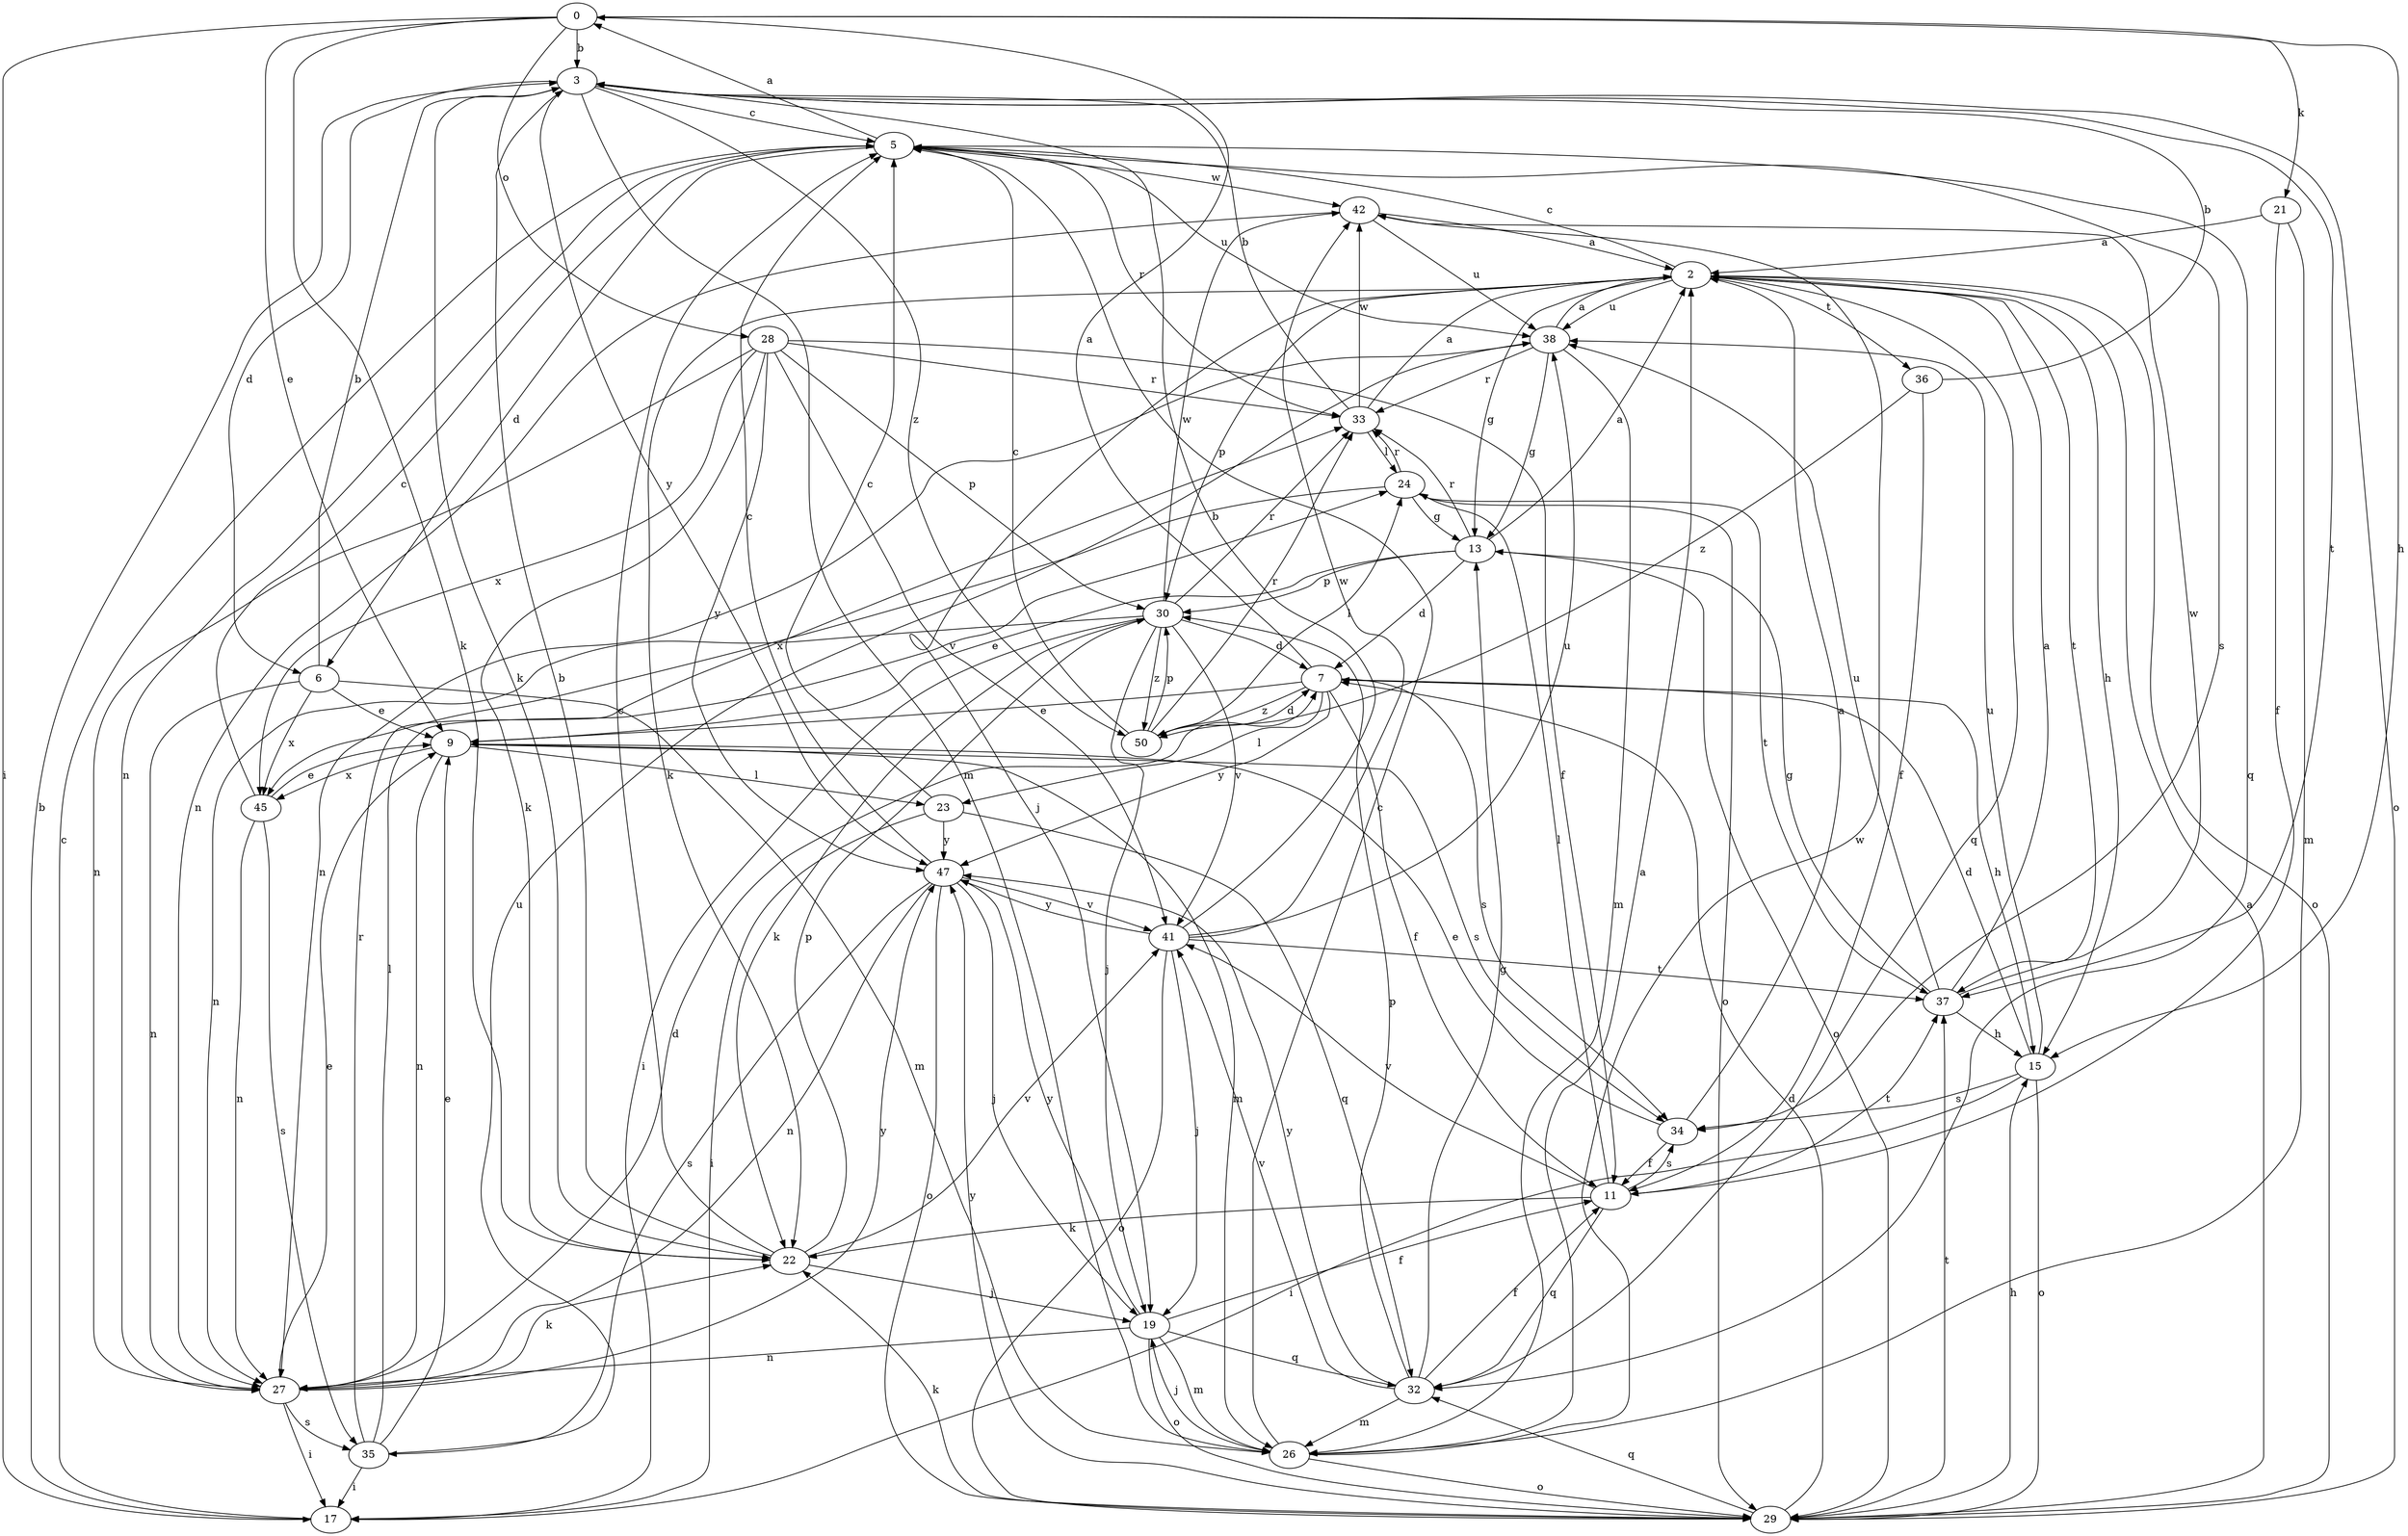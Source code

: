 strict digraph  {
0;
2;
3;
5;
6;
7;
9;
11;
13;
15;
17;
19;
21;
22;
23;
24;
26;
27;
28;
29;
30;
32;
33;
34;
35;
36;
37;
38;
41;
42;
45;
47;
50;
0 -> 3  [label=b];
0 -> 9  [label=e];
0 -> 15  [label=h];
0 -> 17  [label=i];
0 -> 21  [label=k];
0 -> 22  [label=k];
0 -> 28  [label=o];
2 -> 5  [label=c];
2 -> 13  [label=g];
2 -> 15  [label=h];
2 -> 19  [label=j];
2 -> 22  [label=k];
2 -> 29  [label=o];
2 -> 30  [label=p];
2 -> 32  [label=q];
2 -> 36  [label=t];
2 -> 37  [label=t];
2 -> 38  [label=u];
3 -> 5  [label=c];
3 -> 6  [label=d];
3 -> 22  [label=k];
3 -> 26  [label=m];
3 -> 29  [label=o];
3 -> 37  [label=t];
3 -> 47  [label=y];
3 -> 50  [label=z];
5 -> 0  [label=a];
5 -> 6  [label=d];
5 -> 27  [label=n];
5 -> 32  [label=q];
5 -> 33  [label=r];
5 -> 34  [label=s];
5 -> 38  [label=u];
5 -> 42  [label=w];
6 -> 3  [label=b];
6 -> 9  [label=e];
6 -> 26  [label=m];
6 -> 27  [label=n];
6 -> 45  [label=x];
7 -> 0  [label=a];
7 -> 9  [label=e];
7 -> 11  [label=f];
7 -> 15  [label=h];
7 -> 23  [label=l];
7 -> 34  [label=s];
7 -> 47  [label=y];
7 -> 50  [label=z];
9 -> 23  [label=l];
9 -> 26  [label=m];
9 -> 27  [label=n];
9 -> 34  [label=s];
9 -> 45  [label=x];
11 -> 22  [label=k];
11 -> 24  [label=l];
11 -> 32  [label=q];
11 -> 34  [label=s];
11 -> 37  [label=t];
11 -> 41  [label=v];
13 -> 2  [label=a];
13 -> 7  [label=d];
13 -> 9  [label=e];
13 -> 29  [label=o];
13 -> 30  [label=p];
13 -> 33  [label=r];
15 -> 7  [label=d];
15 -> 17  [label=i];
15 -> 29  [label=o];
15 -> 34  [label=s];
15 -> 38  [label=u];
17 -> 3  [label=b];
17 -> 5  [label=c];
19 -> 11  [label=f];
19 -> 26  [label=m];
19 -> 27  [label=n];
19 -> 29  [label=o];
19 -> 32  [label=q];
19 -> 47  [label=y];
21 -> 2  [label=a];
21 -> 11  [label=f];
21 -> 26  [label=m];
22 -> 3  [label=b];
22 -> 5  [label=c];
22 -> 19  [label=j];
22 -> 30  [label=p];
22 -> 41  [label=v];
23 -> 5  [label=c];
23 -> 17  [label=i];
23 -> 32  [label=q];
23 -> 47  [label=y];
24 -> 13  [label=g];
24 -> 29  [label=o];
24 -> 33  [label=r];
24 -> 37  [label=t];
24 -> 45  [label=x];
26 -> 2  [label=a];
26 -> 5  [label=c];
26 -> 19  [label=j];
26 -> 29  [label=o];
26 -> 42  [label=w];
27 -> 7  [label=d];
27 -> 9  [label=e];
27 -> 17  [label=i];
27 -> 22  [label=k];
27 -> 35  [label=s];
27 -> 47  [label=y];
28 -> 11  [label=f];
28 -> 22  [label=k];
28 -> 27  [label=n];
28 -> 30  [label=p];
28 -> 33  [label=r];
28 -> 41  [label=v];
28 -> 45  [label=x];
28 -> 47  [label=y];
29 -> 2  [label=a];
29 -> 7  [label=d];
29 -> 15  [label=h];
29 -> 22  [label=k];
29 -> 32  [label=q];
29 -> 37  [label=t];
29 -> 47  [label=y];
30 -> 7  [label=d];
30 -> 17  [label=i];
30 -> 19  [label=j];
30 -> 22  [label=k];
30 -> 27  [label=n];
30 -> 33  [label=r];
30 -> 41  [label=v];
30 -> 42  [label=w];
30 -> 50  [label=z];
32 -> 11  [label=f];
32 -> 13  [label=g];
32 -> 26  [label=m];
32 -> 30  [label=p];
32 -> 41  [label=v];
32 -> 47  [label=y];
33 -> 2  [label=a];
33 -> 3  [label=b];
33 -> 24  [label=l];
33 -> 42  [label=w];
34 -> 2  [label=a];
34 -> 9  [label=e];
34 -> 11  [label=f];
35 -> 9  [label=e];
35 -> 17  [label=i];
35 -> 24  [label=l];
35 -> 33  [label=r];
35 -> 38  [label=u];
36 -> 3  [label=b];
36 -> 11  [label=f];
36 -> 50  [label=z];
37 -> 2  [label=a];
37 -> 13  [label=g];
37 -> 15  [label=h];
37 -> 38  [label=u];
37 -> 42  [label=w];
38 -> 2  [label=a];
38 -> 13  [label=g];
38 -> 26  [label=m];
38 -> 27  [label=n];
38 -> 33  [label=r];
41 -> 3  [label=b];
41 -> 19  [label=j];
41 -> 29  [label=o];
41 -> 37  [label=t];
41 -> 38  [label=u];
41 -> 42  [label=w];
41 -> 47  [label=y];
42 -> 2  [label=a];
42 -> 27  [label=n];
42 -> 38  [label=u];
45 -> 5  [label=c];
45 -> 9  [label=e];
45 -> 27  [label=n];
45 -> 35  [label=s];
47 -> 5  [label=c];
47 -> 19  [label=j];
47 -> 27  [label=n];
47 -> 29  [label=o];
47 -> 35  [label=s];
47 -> 41  [label=v];
50 -> 5  [label=c];
50 -> 7  [label=d];
50 -> 24  [label=l];
50 -> 30  [label=p];
50 -> 33  [label=r];
}
